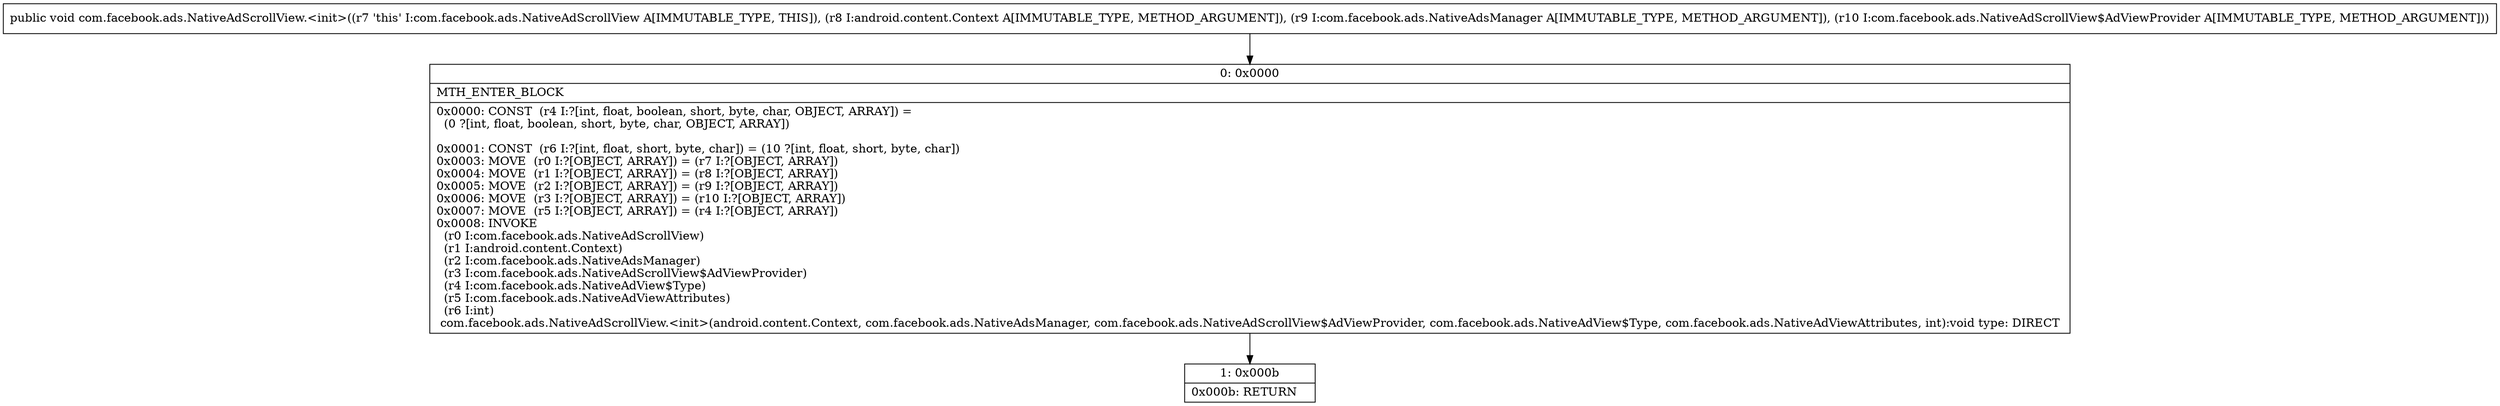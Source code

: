 digraph "CFG forcom.facebook.ads.NativeAdScrollView.\<init\>(Landroid\/content\/Context;Lcom\/facebook\/ads\/NativeAdsManager;Lcom\/facebook\/ads\/NativeAdScrollView$AdViewProvider;)V" {
Node_0 [shape=record,label="{0\:\ 0x0000|MTH_ENTER_BLOCK\l|0x0000: CONST  (r4 I:?[int, float, boolean, short, byte, char, OBJECT, ARRAY]) = \l  (0 ?[int, float, boolean, short, byte, char, OBJECT, ARRAY])\l \l0x0001: CONST  (r6 I:?[int, float, short, byte, char]) = (10 ?[int, float, short, byte, char]) \l0x0003: MOVE  (r0 I:?[OBJECT, ARRAY]) = (r7 I:?[OBJECT, ARRAY]) \l0x0004: MOVE  (r1 I:?[OBJECT, ARRAY]) = (r8 I:?[OBJECT, ARRAY]) \l0x0005: MOVE  (r2 I:?[OBJECT, ARRAY]) = (r9 I:?[OBJECT, ARRAY]) \l0x0006: MOVE  (r3 I:?[OBJECT, ARRAY]) = (r10 I:?[OBJECT, ARRAY]) \l0x0007: MOVE  (r5 I:?[OBJECT, ARRAY]) = (r4 I:?[OBJECT, ARRAY]) \l0x0008: INVOKE  \l  (r0 I:com.facebook.ads.NativeAdScrollView)\l  (r1 I:android.content.Context)\l  (r2 I:com.facebook.ads.NativeAdsManager)\l  (r3 I:com.facebook.ads.NativeAdScrollView$AdViewProvider)\l  (r4 I:com.facebook.ads.NativeAdView$Type)\l  (r5 I:com.facebook.ads.NativeAdViewAttributes)\l  (r6 I:int)\l com.facebook.ads.NativeAdScrollView.\<init\>(android.content.Context, com.facebook.ads.NativeAdsManager, com.facebook.ads.NativeAdScrollView$AdViewProvider, com.facebook.ads.NativeAdView$Type, com.facebook.ads.NativeAdViewAttributes, int):void type: DIRECT \l}"];
Node_1 [shape=record,label="{1\:\ 0x000b|0x000b: RETURN   \l}"];
MethodNode[shape=record,label="{public void com.facebook.ads.NativeAdScrollView.\<init\>((r7 'this' I:com.facebook.ads.NativeAdScrollView A[IMMUTABLE_TYPE, THIS]), (r8 I:android.content.Context A[IMMUTABLE_TYPE, METHOD_ARGUMENT]), (r9 I:com.facebook.ads.NativeAdsManager A[IMMUTABLE_TYPE, METHOD_ARGUMENT]), (r10 I:com.facebook.ads.NativeAdScrollView$AdViewProvider A[IMMUTABLE_TYPE, METHOD_ARGUMENT])) }"];
MethodNode -> Node_0;
Node_0 -> Node_1;
}

